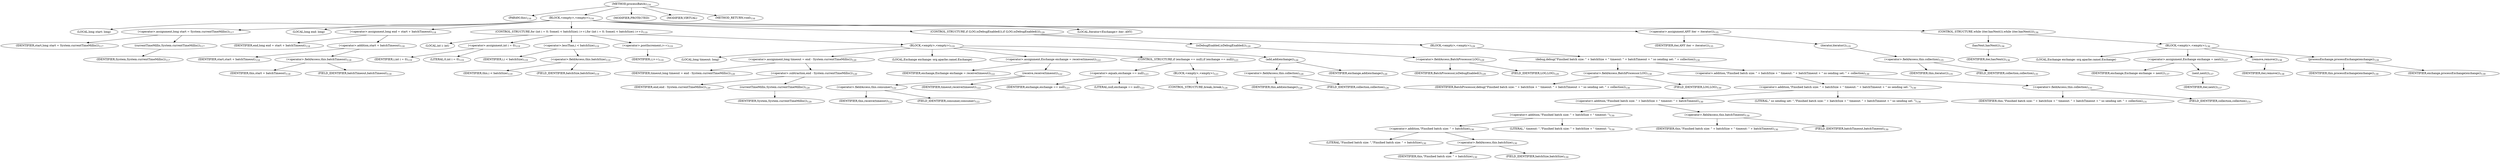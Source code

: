 digraph "processBatch" {  
"240" [label = <(METHOD,processBatch)<SUB>116</SUB>> ]
"21" [label = <(PARAM,this)<SUB>116</SUB>> ]
"241" [label = <(BLOCK,&lt;empty&gt;,&lt;empty&gt;)<SUB>116</SUB>> ]
"242" [label = <(LOCAL,long start: long)> ]
"243" [label = <(&lt;operator&gt;.assignment,long start = System.currentTimeMillis())<SUB>117</SUB>> ]
"244" [label = <(IDENTIFIER,start,long start = System.currentTimeMillis())<SUB>117</SUB>> ]
"245" [label = <(currentTimeMillis,System.currentTimeMillis())<SUB>117</SUB>> ]
"246" [label = <(IDENTIFIER,System,System.currentTimeMillis())<SUB>117</SUB>> ]
"247" [label = <(LOCAL,long end: long)> ]
"248" [label = <(&lt;operator&gt;.assignment,long end = start + batchTimeout)<SUB>118</SUB>> ]
"249" [label = <(IDENTIFIER,end,long end = start + batchTimeout)<SUB>118</SUB>> ]
"250" [label = <(&lt;operator&gt;.addition,start + batchTimeout)<SUB>118</SUB>> ]
"251" [label = <(IDENTIFIER,start,start + batchTimeout)<SUB>118</SUB>> ]
"252" [label = <(&lt;operator&gt;.fieldAccess,this.batchTimeout)<SUB>118</SUB>> ]
"253" [label = <(IDENTIFIER,this,start + batchTimeout)<SUB>118</SUB>> ]
"254" [label = <(FIELD_IDENTIFIER,batchTimeout,batchTimeout)<SUB>118</SUB>> ]
"255" [label = <(CONTROL_STRUCTURE,for (int i = 0; Some(i &lt; batchSize); i++),for (int i = 0; Some(i &lt; batchSize); i++))<SUB>119</SUB>> ]
"256" [label = <(LOCAL,int i: int)> ]
"257" [label = <(&lt;operator&gt;.assignment,int i = 0)<SUB>119</SUB>> ]
"258" [label = <(IDENTIFIER,i,int i = 0)<SUB>119</SUB>> ]
"259" [label = <(LITERAL,0,int i = 0)<SUB>119</SUB>> ]
"260" [label = <(&lt;operator&gt;.lessThan,i &lt; batchSize)<SUB>119</SUB>> ]
"261" [label = <(IDENTIFIER,i,i &lt; batchSize)<SUB>119</SUB>> ]
"262" [label = <(&lt;operator&gt;.fieldAccess,this.batchSize)<SUB>119</SUB>> ]
"263" [label = <(IDENTIFIER,this,i &lt; batchSize)<SUB>119</SUB>> ]
"264" [label = <(FIELD_IDENTIFIER,batchSize,batchSize)<SUB>119</SUB>> ]
"265" [label = <(&lt;operator&gt;.postIncrement,i++)<SUB>119</SUB>> ]
"266" [label = <(IDENTIFIER,i,i++)<SUB>119</SUB>> ]
"267" [label = <(BLOCK,&lt;empty&gt;,&lt;empty&gt;)<SUB>119</SUB>> ]
"268" [label = <(LOCAL,long timeout: long)> ]
"269" [label = <(&lt;operator&gt;.assignment,long timeout = end - System.currentTimeMillis())<SUB>120</SUB>> ]
"270" [label = <(IDENTIFIER,timeout,long timeout = end - System.currentTimeMillis())<SUB>120</SUB>> ]
"271" [label = <(&lt;operator&gt;.subtraction,end - System.currentTimeMillis())<SUB>120</SUB>> ]
"272" [label = <(IDENTIFIER,end,end - System.currentTimeMillis())<SUB>120</SUB>> ]
"273" [label = <(currentTimeMillis,System.currentTimeMillis())<SUB>120</SUB>> ]
"274" [label = <(IDENTIFIER,System,System.currentTimeMillis())<SUB>120</SUB>> ]
"275" [label = <(LOCAL,Exchange exchange: org.apache.camel.Exchange)> ]
"276" [label = <(&lt;operator&gt;.assignment,Exchange exchange = receive(timeout))<SUB>122</SUB>> ]
"277" [label = <(IDENTIFIER,exchange,Exchange exchange = receive(timeout))<SUB>122</SUB>> ]
"278" [label = <(receive,receive(timeout))<SUB>122</SUB>> ]
"279" [label = <(&lt;operator&gt;.fieldAccess,this.consumer)<SUB>122</SUB>> ]
"280" [label = <(IDENTIFIER,this,receive(timeout))<SUB>122</SUB>> ]
"281" [label = <(FIELD_IDENTIFIER,consumer,consumer)<SUB>122</SUB>> ]
"282" [label = <(IDENTIFIER,timeout,receive(timeout))<SUB>122</SUB>> ]
"283" [label = <(CONTROL_STRUCTURE,if (exchange == null),if (exchange == null))<SUB>123</SUB>> ]
"284" [label = <(&lt;operator&gt;.equals,exchange == null)<SUB>123</SUB>> ]
"285" [label = <(IDENTIFIER,exchange,exchange == null)<SUB>123</SUB>> ]
"286" [label = <(LITERAL,null,exchange == null)<SUB>123</SUB>> ]
"287" [label = <(BLOCK,&lt;empty&gt;,&lt;empty&gt;)<SUB>123</SUB>> ]
"288" [label = <(CONTROL_STRUCTURE,break;,break;)<SUB>124</SUB>> ]
"289" [label = <(add,add(exchange))<SUB>126</SUB>> ]
"290" [label = <(&lt;operator&gt;.fieldAccess,this.collection)<SUB>126</SUB>> ]
"291" [label = <(IDENTIFIER,this,add(exchange))<SUB>126</SUB>> ]
"292" [label = <(FIELD_IDENTIFIER,collection,collection)<SUB>126</SUB>> ]
"293" [label = <(IDENTIFIER,exchange,add(exchange))<SUB>126</SUB>> ]
"294" [label = <(CONTROL_STRUCTURE,if (LOG.isDebugEnabled()),if (LOG.isDebugEnabled()))<SUB>129</SUB>> ]
"295" [label = <(isDebugEnabled,isDebugEnabled())<SUB>129</SUB>> ]
"296" [label = <(&lt;operator&gt;.fieldAccess,BatchProcessor.LOG)<SUB>129</SUB>> ]
"297" [label = <(IDENTIFIER,BatchProcessor,isDebugEnabled())<SUB>129</SUB>> ]
"298" [label = <(FIELD_IDENTIFIER,LOG,LOG)<SUB>129</SUB>> ]
"299" [label = <(BLOCK,&lt;empty&gt;,&lt;empty&gt;)<SUB>129</SUB>> ]
"300" [label = <(debug,debug(&quot;Finsihed batch size: &quot; + batchSize + &quot; timeout: &quot; + batchTimeout + &quot; so sending set: &quot; + collection))<SUB>130</SUB>> ]
"301" [label = <(&lt;operator&gt;.fieldAccess,BatchProcessor.LOG)<SUB>130</SUB>> ]
"302" [label = <(IDENTIFIER,BatchProcessor,debug(&quot;Finsihed batch size: &quot; + batchSize + &quot; timeout: &quot; + batchTimeout + &quot; so sending set: &quot; + collection))<SUB>130</SUB>> ]
"303" [label = <(FIELD_IDENTIFIER,LOG,LOG)<SUB>130</SUB>> ]
"304" [label = <(&lt;operator&gt;.addition,&quot;Finsihed batch size: &quot; + batchSize + &quot; timeout: &quot; + batchTimeout + &quot; so sending set: &quot; + collection)<SUB>130</SUB>> ]
"305" [label = <(&lt;operator&gt;.addition,&quot;Finsihed batch size: &quot; + batchSize + &quot; timeout: &quot; + batchTimeout + &quot; so sending set: &quot;)<SUB>130</SUB>> ]
"306" [label = <(&lt;operator&gt;.addition,&quot;Finsihed batch size: &quot; + batchSize + &quot; timeout: &quot; + batchTimeout)<SUB>130</SUB>> ]
"307" [label = <(&lt;operator&gt;.addition,&quot;Finsihed batch size: &quot; + batchSize + &quot; timeout: &quot;)<SUB>130</SUB>> ]
"308" [label = <(&lt;operator&gt;.addition,&quot;Finsihed batch size: &quot; + batchSize)<SUB>130</SUB>> ]
"309" [label = <(LITERAL,&quot;Finsihed batch size: &quot;,&quot;Finsihed batch size: &quot; + batchSize)<SUB>130</SUB>> ]
"310" [label = <(&lt;operator&gt;.fieldAccess,this.batchSize)<SUB>130</SUB>> ]
"311" [label = <(IDENTIFIER,this,&quot;Finsihed batch size: &quot; + batchSize)<SUB>130</SUB>> ]
"312" [label = <(FIELD_IDENTIFIER,batchSize,batchSize)<SUB>130</SUB>> ]
"313" [label = <(LITERAL,&quot; timeout: &quot;,&quot;Finsihed batch size: &quot; + batchSize + &quot; timeout: &quot;)<SUB>130</SUB>> ]
"314" [label = <(&lt;operator&gt;.fieldAccess,this.batchTimeout)<SUB>130</SUB>> ]
"315" [label = <(IDENTIFIER,this,&quot;Finsihed batch size: &quot; + batchSize + &quot; timeout: &quot; + batchTimeout)<SUB>130</SUB>> ]
"316" [label = <(FIELD_IDENTIFIER,batchTimeout,batchTimeout)<SUB>130</SUB>> ]
"317" [label = <(LITERAL,&quot; so sending set: &quot;,&quot;Finsihed batch size: &quot; + batchSize + &quot; timeout: &quot; + batchTimeout + &quot; so sending set: &quot;)<SUB>130</SUB>> ]
"318" [label = <(&lt;operator&gt;.fieldAccess,this.collection)<SUB>131</SUB>> ]
"319" [label = <(IDENTIFIER,this,&quot;Finsihed batch size: &quot; + batchSize + &quot; timeout: &quot; + batchTimeout + &quot; so sending set: &quot; + collection)<SUB>131</SUB>> ]
"320" [label = <(FIELD_IDENTIFIER,collection,collection)<SUB>131</SUB>> ]
"321" [label = <(LOCAL,Iterator&lt;Exchange&gt; iter: ANY)> ]
"322" [label = <(&lt;operator&gt;.assignment,ANY iter = iterator())<SUB>135</SUB>> ]
"323" [label = <(IDENTIFIER,iter,ANY iter = iterator())<SUB>135</SUB>> ]
"324" [label = <(iterator,iterator())<SUB>135</SUB>> ]
"325" [label = <(&lt;operator&gt;.fieldAccess,this.collection)<SUB>135</SUB>> ]
"326" [label = <(IDENTIFIER,this,iterator())<SUB>135</SUB>> ]
"327" [label = <(FIELD_IDENTIFIER,collection,collection)<SUB>135</SUB>> ]
"328" [label = <(CONTROL_STRUCTURE,while (iter.hasNext()),while (iter.hasNext()))<SUB>136</SUB>> ]
"329" [label = <(hasNext,hasNext())<SUB>136</SUB>> ]
"330" [label = <(IDENTIFIER,iter,hasNext())<SUB>136</SUB>> ]
"331" [label = <(BLOCK,&lt;empty&gt;,&lt;empty&gt;)<SUB>136</SUB>> ]
"332" [label = <(LOCAL,Exchange exchange: org.apache.camel.Exchange)> ]
"333" [label = <(&lt;operator&gt;.assignment,Exchange exchange = next())<SUB>137</SUB>> ]
"334" [label = <(IDENTIFIER,exchange,Exchange exchange = next())<SUB>137</SUB>> ]
"335" [label = <(next,next())<SUB>137</SUB>> ]
"336" [label = <(IDENTIFIER,iter,next())<SUB>137</SUB>> ]
"337" [label = <(remove,remove())<SUB>138</SUB>> ]
"338" [label = <(IDENTIFIER,iter,remove())<SUB>138</SUB>> ]
"339" [label = <(processExchange,processExchange(exchange))<SUB>139</SUB>> ]
"20" [label = <(IDENTIFIER,this,processExchange(exchange))<SUB>139</SUB>> ]
"340" [label = <(IDENTIFIER,exchange,processExchange(exchange))<SUB>139</SUB>> ]
"341" [label = <(MODIFIER,PROTECTED)> ]
"342" [label = <(MODIFIER,VIRTUAL)> ]
"343" [label = <(METHOD_RETURN,void)<SUB>116</SUB>> ]
  "240" -> "21" 
  "240" -> "241" 
  "240" -> "341" 
  "240" -> "342" 
  "240" -> "343" 
  "241" -> "242" 
  "241" -> "243" 
  "241" -> "247" 
  "241" -> "248" 
  "241" -> "255" 
  "241" -> "294" 
  "241" -> "321" 
  "241" -> "322" 
  "241" -> "328" 
  "243" -> "244" 
  "243" -> "245" 
  "245" -> "246" 
  "248" -> "249" 
  "248" -> "250" 
  "250" -> "251" 
  "250" -> "252" 
  "252" -> "253" 
  "252" -> "254" 
  "255" -> "256" 
  "255" -> "257" 
  "255" -> "260" 
  "255" -> "265" 
  "255" -> "267" 
  "257" -> "258" 
  "257" -> "259" 
  "260" -> "261" 
  "260" -> "262" 
  "262" -> "263" 
  "262" -> "264" 
  "265" -> "266" 
  "267" -> "268" 
  "267" -> "269" 
  "267" -> "275" 
  "267" -> "276" 
  "267" -> "283" 
  "267" -> "289" 
  "269" -> "270" 
  "269" -> "271" 
  "271" -> "272" 
  "271" -> "273" 
  "273" -> "274" 
  "276" -> "277" 
  "276" -> "278" 
  "278" -> "279" 
  "278" -> "282" 
  "279" -> "280" 
  "279" -> "281" 
  "283" -> "284" 
  "283" -> "287" 
  "284" -> "285" 
  "284" -> "286" 
  "287" -> "288" 
  "289" -> "290" 
  "289" -> "293" 
  "290" -> "291" 
  "290" -> "292" 
  "294" -> "295" 
  "294" -> "299" 
  "295" -> "296" 
  "296" -> "297" 
  "296" -> "298" 
  "299" -> "300" 
  "300" -> "301" 
  "300" -> "304" 
  "301" -> "302" 
  "301" -> "303" 
  "304" -> "305" 
  "304" -> "318" 
  "305" -> "306" 
  "305" -> "317" 
  "306" -> "307" 
  "306" -> "314" 
  "307" -> "308" 
  "307" -> "313" 
  "308" -> "309" 
  "308" -> "310" 
  "310" -> "311" 
  "310" -> "312" 
  "314" -> "315" 
  "314" -> "316" 
  "318" -> "319" 
  "318" -> "320" 
  "322" -> "323" 
  "322" -> "324" 
  "324" -> "325" 
  "325" -> "326" 
  "325" -> "327" 
  "328" -> "329" 
  "328" -> "331" 
  "329" -> "330" 
  "331" -> "332" 
  "331" -> "333" 
  "331" -> "337" 
  "331" -> "339" 
  "333" -> "334" 
  "333" -> "335" 
  "335" -> "336" 
  "337" -> "338" 
  "339" -> "20" 
  "339" -> "340" 
}
